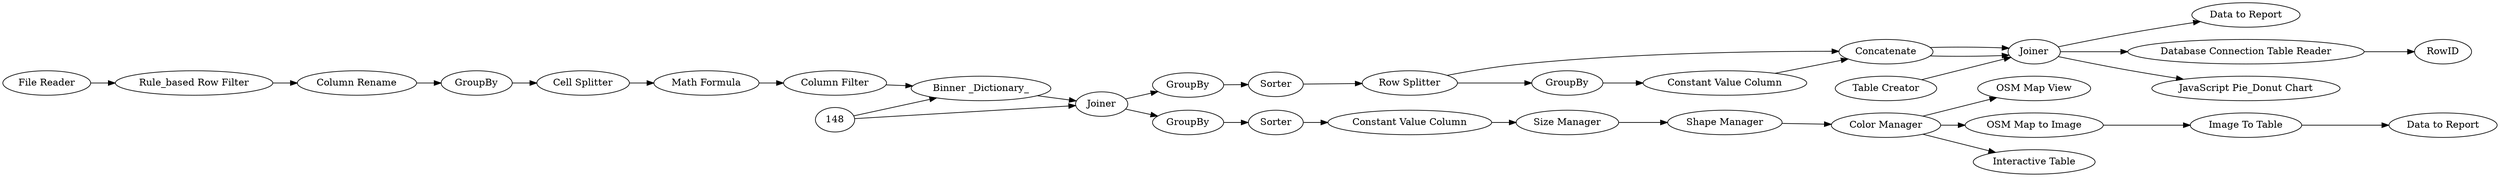digraph {
	113 [label="File Reader"]
	114 [label="Rule_based Row Filter"]
	115 [label="Column Rename"]
	116 [label=GroupBy]
	124 [label="Binner _Dictionary_"]
	125 [label=Joiner]
	135 [label="Data to Report"]
	143 [label="OSM Map View"]
	144 [label="OSM Map to Image"]
	145 [label="Interactive Table"]
	146 [label="Image To Table"]
	147 [label="Data to Report"]
	122 [label="Database Connection Table Reader"]
	123 [label=RowID]
	129 [label="SQLite Connector"]
	130 [label="Database Table Selector"]
	118 [label="Math Formula"]
	119 [label="Column Filter"]
	120 [label="Cell Splitter"]
	126 [label=GroupBy]
	127 [label=Sorter]
	128 [label="Row Splitter"]
	129 [label=Concatenate]
	130 [label=Joiner]
	131 [label=GroupBy]
	133 [label="Table Creator"]
	134 [label="Constant Value Column"]
	136 [label=GroupBy]
	137 [label=Sorter]
	139 [label="Size Manager"]
	140 [label="Shape Manager"]
	141 [label="Color Manager"]
	142 [label="Constant Value Column"]
	152 [label="JavaScript Pie_Donut Chart"]
	122 -> 123
	129 -> 130
	130 -> 122
	118 -> 119
	120 -> 118
	126 -> 127
	127 -> 128
	128 -> 129
	128 -> 131
	129 -> 130
	131 -> 134
	133 -> 130
	134 -> 129
	136 -> 137
	137 -> 142
	139 -> 140
	140 -> 141
	142 -> 139
	113 -> 114
	114 -> 115
	115 -> 116
	116 -> 120
	124 -> 125
	125 -> 136
	125 -> 126
	144 -> 146
	146 -> 147
	148 -> 124
	148 -> 125
	119 -> 124
	130 -> 152
	130 -> 135
	141 -> 145
	141 -> 144
	141 -> 143
	rankdir=LR
}
